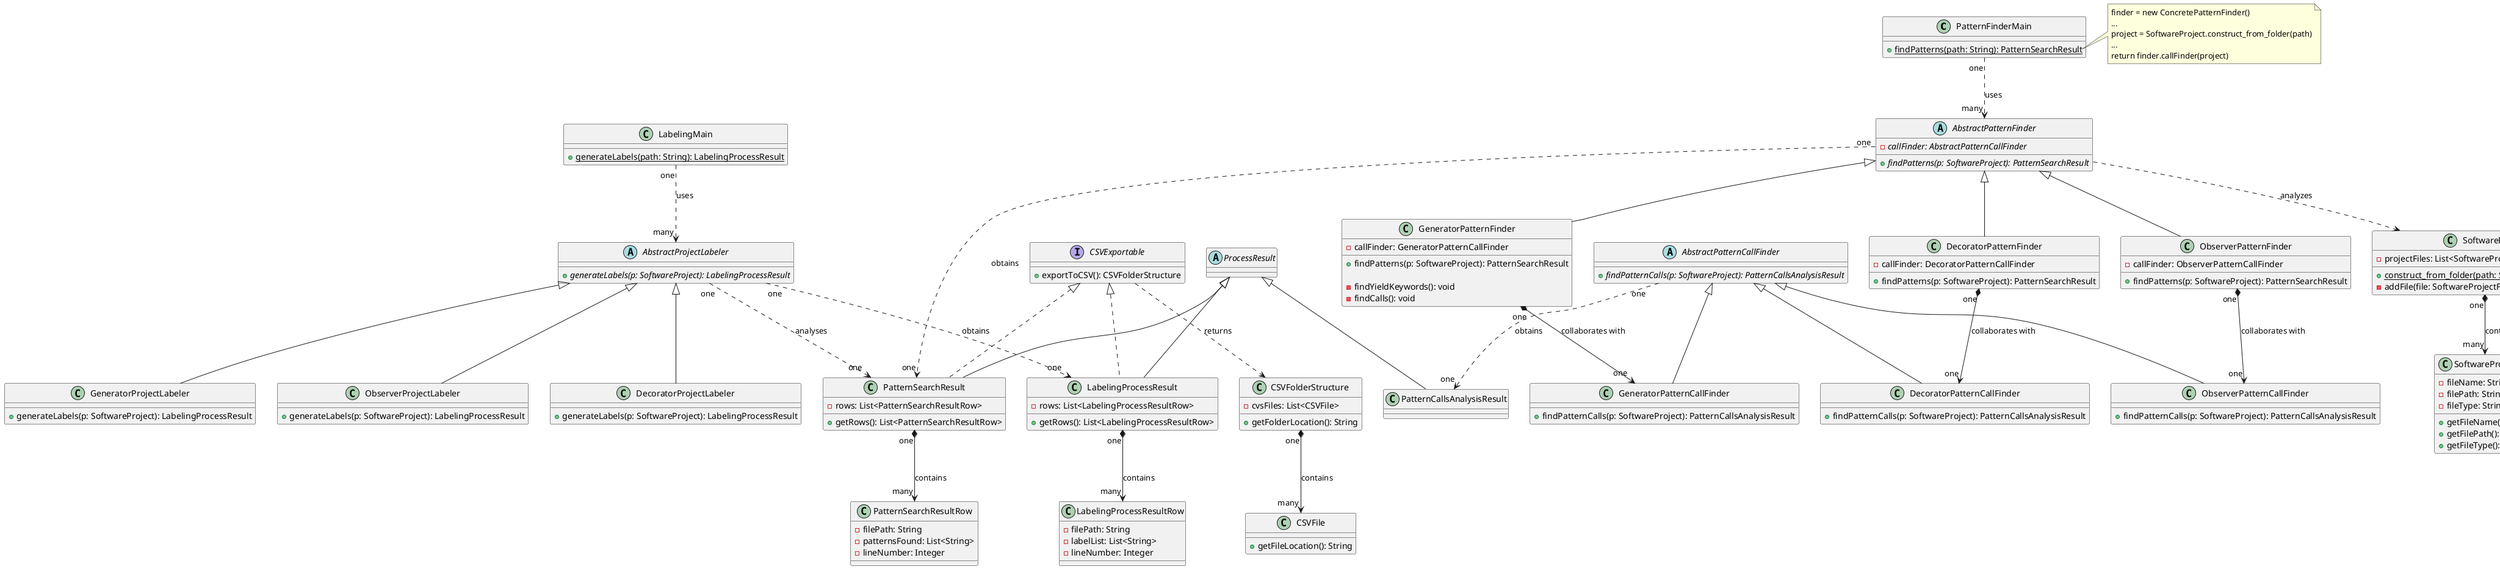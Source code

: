 @startuml new-model-analyzer
' --------------------------------------------------------------------------
class PatternFinderMain {
    + {static} findPatterns(path: String): PatternSearchResult
}
note right of PatternFinderMain::findPatterns
    finder = new ConcretePatternFinder()
    ...
    project = SoftwareProject.construct_from_folder(path)
    ...
    return finder.callFinder(project)
end note
PatternFinderMain "one" ..> "many" AbstractPatternFinder : uses

' --------------------------------------------------------------------------
class LabelingMain {
    + {static} generateLabels(path: String): LabelingProcessResult
}
LabelingMain "one" ..> "many" AbstractProjectLabeler : uses

' --------------------------------------------------------------------------
abstract class AbstractPatternFinder {
    - {abstract} callFinder: AbstractPatternCallFinder
    + {abstract} findPatterns(p: SoftwareProject): PatternSearchResult
}
AbstractPatternFinder ..> SoftwareProject : analyzes
AbstractPatternFinder "one" ..> "one" PatternSearchResult : obtains
' --------------------------------------------------------------------------
class GeneratorPatternFinder extends AbstractPatternFinder {
    - callFinder: GeneratorPatternCallFinder
    + findPatterns(p: SoftwareProject): PatternSearchResult
    
    - findYieldKeywords(): void
    - findCalls(): void
}
class ObserverPatternFinder extends AbstractPatternFinder {
    - callFinder: ObserverPatternCallFinder
    + findPatterns(p: SoftwareProject): PatternSearchResult
}
class DecoratorPatternFinder extends AbstractPatternFinder {
    - callFinder: DecoratorPatternCallFinder
    + findPatterns(p: SoftwareProject): PatternSearchResult
}
GeneratorPatternFinder "one" *--> "one" GeneratorPatternCallFinder : "collaborates with"
DecoratorPatternFinder "one" *--> "one" DecoratorPatternCallFinder : "collaborates with"
ObserverPatternFinder "one" *--> "one" ObserverPatternCallFinder : "collaborates with"

' --------------------------------------------------------------------------
abstract class AbstractProjectLabeler {
    + {abstract} generateLabels(p: SoftwareProject): LabelingProcessResult
}
AbstractProjectLabeler "one" ..> "one" PatternSearchResult : analyses
AbstractProjectLabeler "one" ..> "one" LabelingProcessResult : obtains

class GeneratorProjectLabeler extends AbstractProjectLabeler {
    + generateLabels(p: SoftwareProject): LabelingProcessResult
}
class ObserverProjectLabeler extends AbstractProjectLabeler {
    + generateLabels(p: SoftwareProject): LabelingProcessResult
}
class DecoratorProjectLabeler extends AbstractProjectLabeler {
    + generateLabels(p: SoftwareProject): LabelingProcessResult
}
' --------------------------------------------------------------------------
abstract class AbstractPatternCallFinder {
    + {abstract} findPatternCalls(p: SoftwareProject): PatternCallsAnalysisResult
}
AbstractPatternCallFinder "one" ..> "one" PatternCallsAnalysisResult : obtains

class GeneratorPatternCallFinder extends AbstractPatternCallFinder {
    + findPatternCalls(p: SoftwareProject): PatternCallsAnalysisResult
}
class ObserverPatternCallFinder extends AbstractPatternCallFinder {
    + findPatternCalls(p: SoftwareProject): PatternCallsAnalysisResult
}
class DecoratorPatternCallFinder extends AbstractPatternCallFinder {
    + findPatternCalls(p: SoftwareProject): PatternCallsAnalysisResult
}
' --------------------------------------------------------------------------
class SoftwareProject {
    - projectFiles: List<SoftwareProjectFile>
    + {static} construct_from_folder(path: String): SoftwareProject
    - addFile(file: SoftwareProjectFile): void
}
SoftwareProject "one" *--> "many" SoftwareProjectFile : contains

class SoftwareProjectFile {
    - fileName: String
    - filePath: String
    - fileType: String
    + getFileName(): String
    + getFilePath(): String
    + getFileType(): String
}
' --------------------------------------------------------------------------
' class SourceMap implements CSVExportable {
'     + exportToCSV(): CSVFolderStructure
' }

' class SourceMapRow {
'     - nodeId: Integer
'     - nodeName: String
'     - nodeType: Integer
'     - nodeTypeName: String
'     - sourcePath: String
'     - nodeTypeAncestorLevel1: Integer
'     - nodeTypeAncestorLevel2: Integer
'     - nodeTypeAncestorLevel3: Integer

'     + getNodeId(): Integer
'     + getNodeName(): String
'     + getNodeType(): Integer
'     + getNodeTypeName(): String
'     + getSourcePath(): String
' }
' --------------------------------------------------------------------------
abstract class ProcessResult {
}
class PatternSearchResult extends ProcessResult implements CSVExportable {
   - rows: List<PatternSearchResultRow>
   + getRows(): List<PatternSearchResultRow>
}
PatternSearchResult "one" *--> "many" PatternSearchResultRow : contains

class PatternSearchResultRow {
    - filePath: String
    - patternsFound: List<String>
    - lineNumber: Integer
}
class PatternCallsAnalysisResult extends ProcessResult {
}
class LabelingProcessResult extends ProcessResult implements CSVExportable {
    - rows: List<LabelingProcessResultRow>
    + getRows(): List<LabelingProcessResultRow>
}
LabelingProcessResult "one" *--> "many" LabelingProcessResultRow : contains

class LabelingProcessResultRow {
    - filePath: String
    - labelList: List<String>
    - lineNumber: Integer
}
' --------------------------------------------------------------------------
' class AbstractSyntaxTree implements CSVExportable {
'     - root: ASTNode
'     + exportToCSV(): CSVFolderStructure
'     + getRoot(): ASTNode
'     + walk(): Iterator<ASTNode>
'     + getSourceMap(): SourceMap
' }

' class ASTNode {
'     - nodeName: String
'     - nodeType: Integer
'     - nodeTypeName: String
'     - childNodes: List<ASTNode>

'     + getNodeName(): String
'     + getNodeType(): Integer
'     + getNodeTypeName(): String
'     + getChildNodes(): List<ASTNode>

' }
' class ClassifiedSyntaxTree implements CSVExportable {
'     - root: ClassifiedASTNode
'     + exportToCSV(): CSVFolderStructure
'     + getRoot(): ClassifiedASTNode
'     + walk(): Iterator<ClassifiedASTNode>
'     + getSourceMap(): SourceMap
' }
' class ClassifiedASTNode {
'     - node: ASTNode
'     - patternsFound: List<String>
'     + getPatternsFound(): List<String>
'     + getNodeName(): String
'     + getNodeType(): Integer
'     + getNodeTypeName(): String
'     + getChildNodes(): List<ASTNode>
' }
' --------------------------------------------------------------------------
class CSVFolderStructure {
    - cvsFiles: List<CSVFile>
    + getFolderLocation(): String
}
CSVFolderStructure "one" *--> "many" CSVFile : contains
class CSVFile {
    + getFileLocation(): String
}
interface CSVExportable {
    + exportToCSV(): CSVFolderStructure
}
CSVExportable ..> CSVFolderStructure : returns
' --------------------------------------------------------------------------

'SourceMap
'SourceMap "one" *--> "many" SourceMapRow : contains

'AbstractSyntaxTree
'AbstractSyntaxTree ..> SourceMap : generates
'AbstractSyntaxTree "one" *--> "one" ASTNode : root

'ASTNode recursive relationship
'ASTNode "zero" *--> "many" ASTNode : children



@enduml
